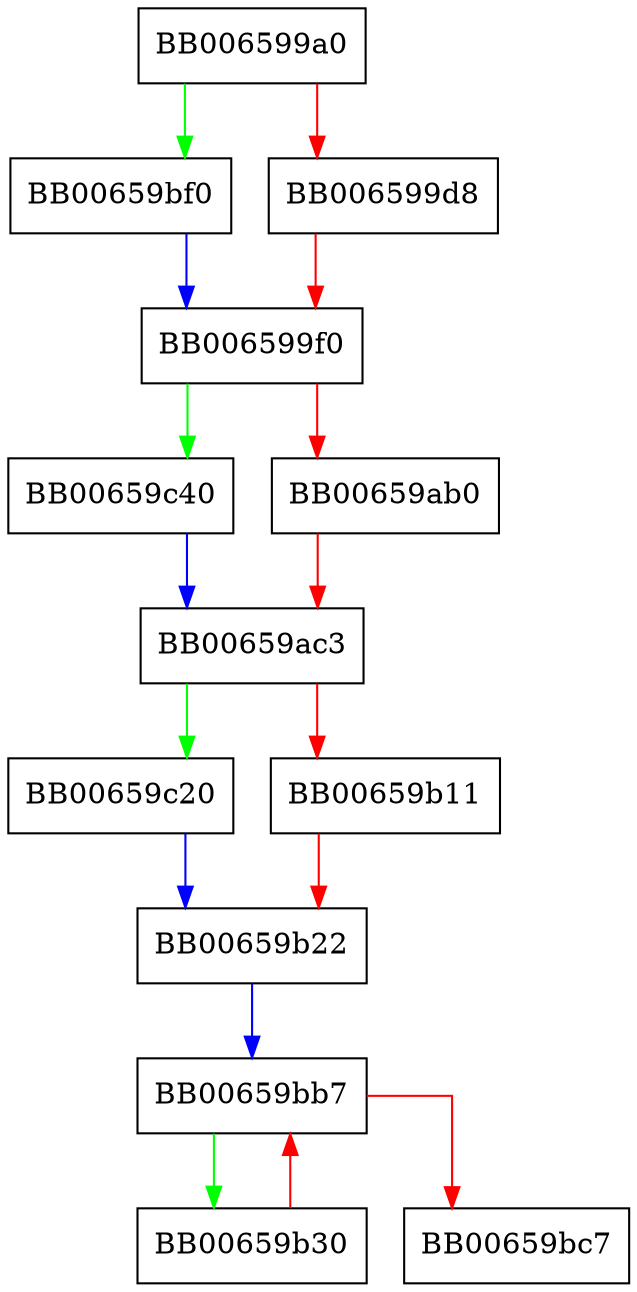 digraph X509_CRL_print_ex {
  node [shape="box"];
  graph [splines=ortho];
  BB006599a0 -> BB00659bf0 [color="green"];
  BB006599a0 -> BB006599d8 [color="red"];
  BB006599d8 -> BB006599f0 [color="red"];
  BB006599f0 -> BB00659c40 [color="green"];
  BB006599f0 -> BB00659ab0 [color="red"];
  BB00659ab0 -> BB00659ac3 [color="red"];
  BB00659ac3 -> BB00659c20 [color="green"];
  BB00659ac3 -> BB00659b11 [color="red"];
  BB00659b11 -> BB00659b22 [color="red"];
  BB00659b22 -> BB00659bb7 [color="blue"];
  BB00659b30 -> BB00659bb7 [color="red"];
  BB00659bb7 -> BB00659b30 [color="green"];
  BB00659bb7 -> BB00659bc7 [color="red"];
  BB00659bf0 -> BB006599f0 [color="blue"];
  BB00659c20 -> BB00659b22 [color="blue"];
  BB00659c40 -> BB00659ac3 [color="blue"];
}